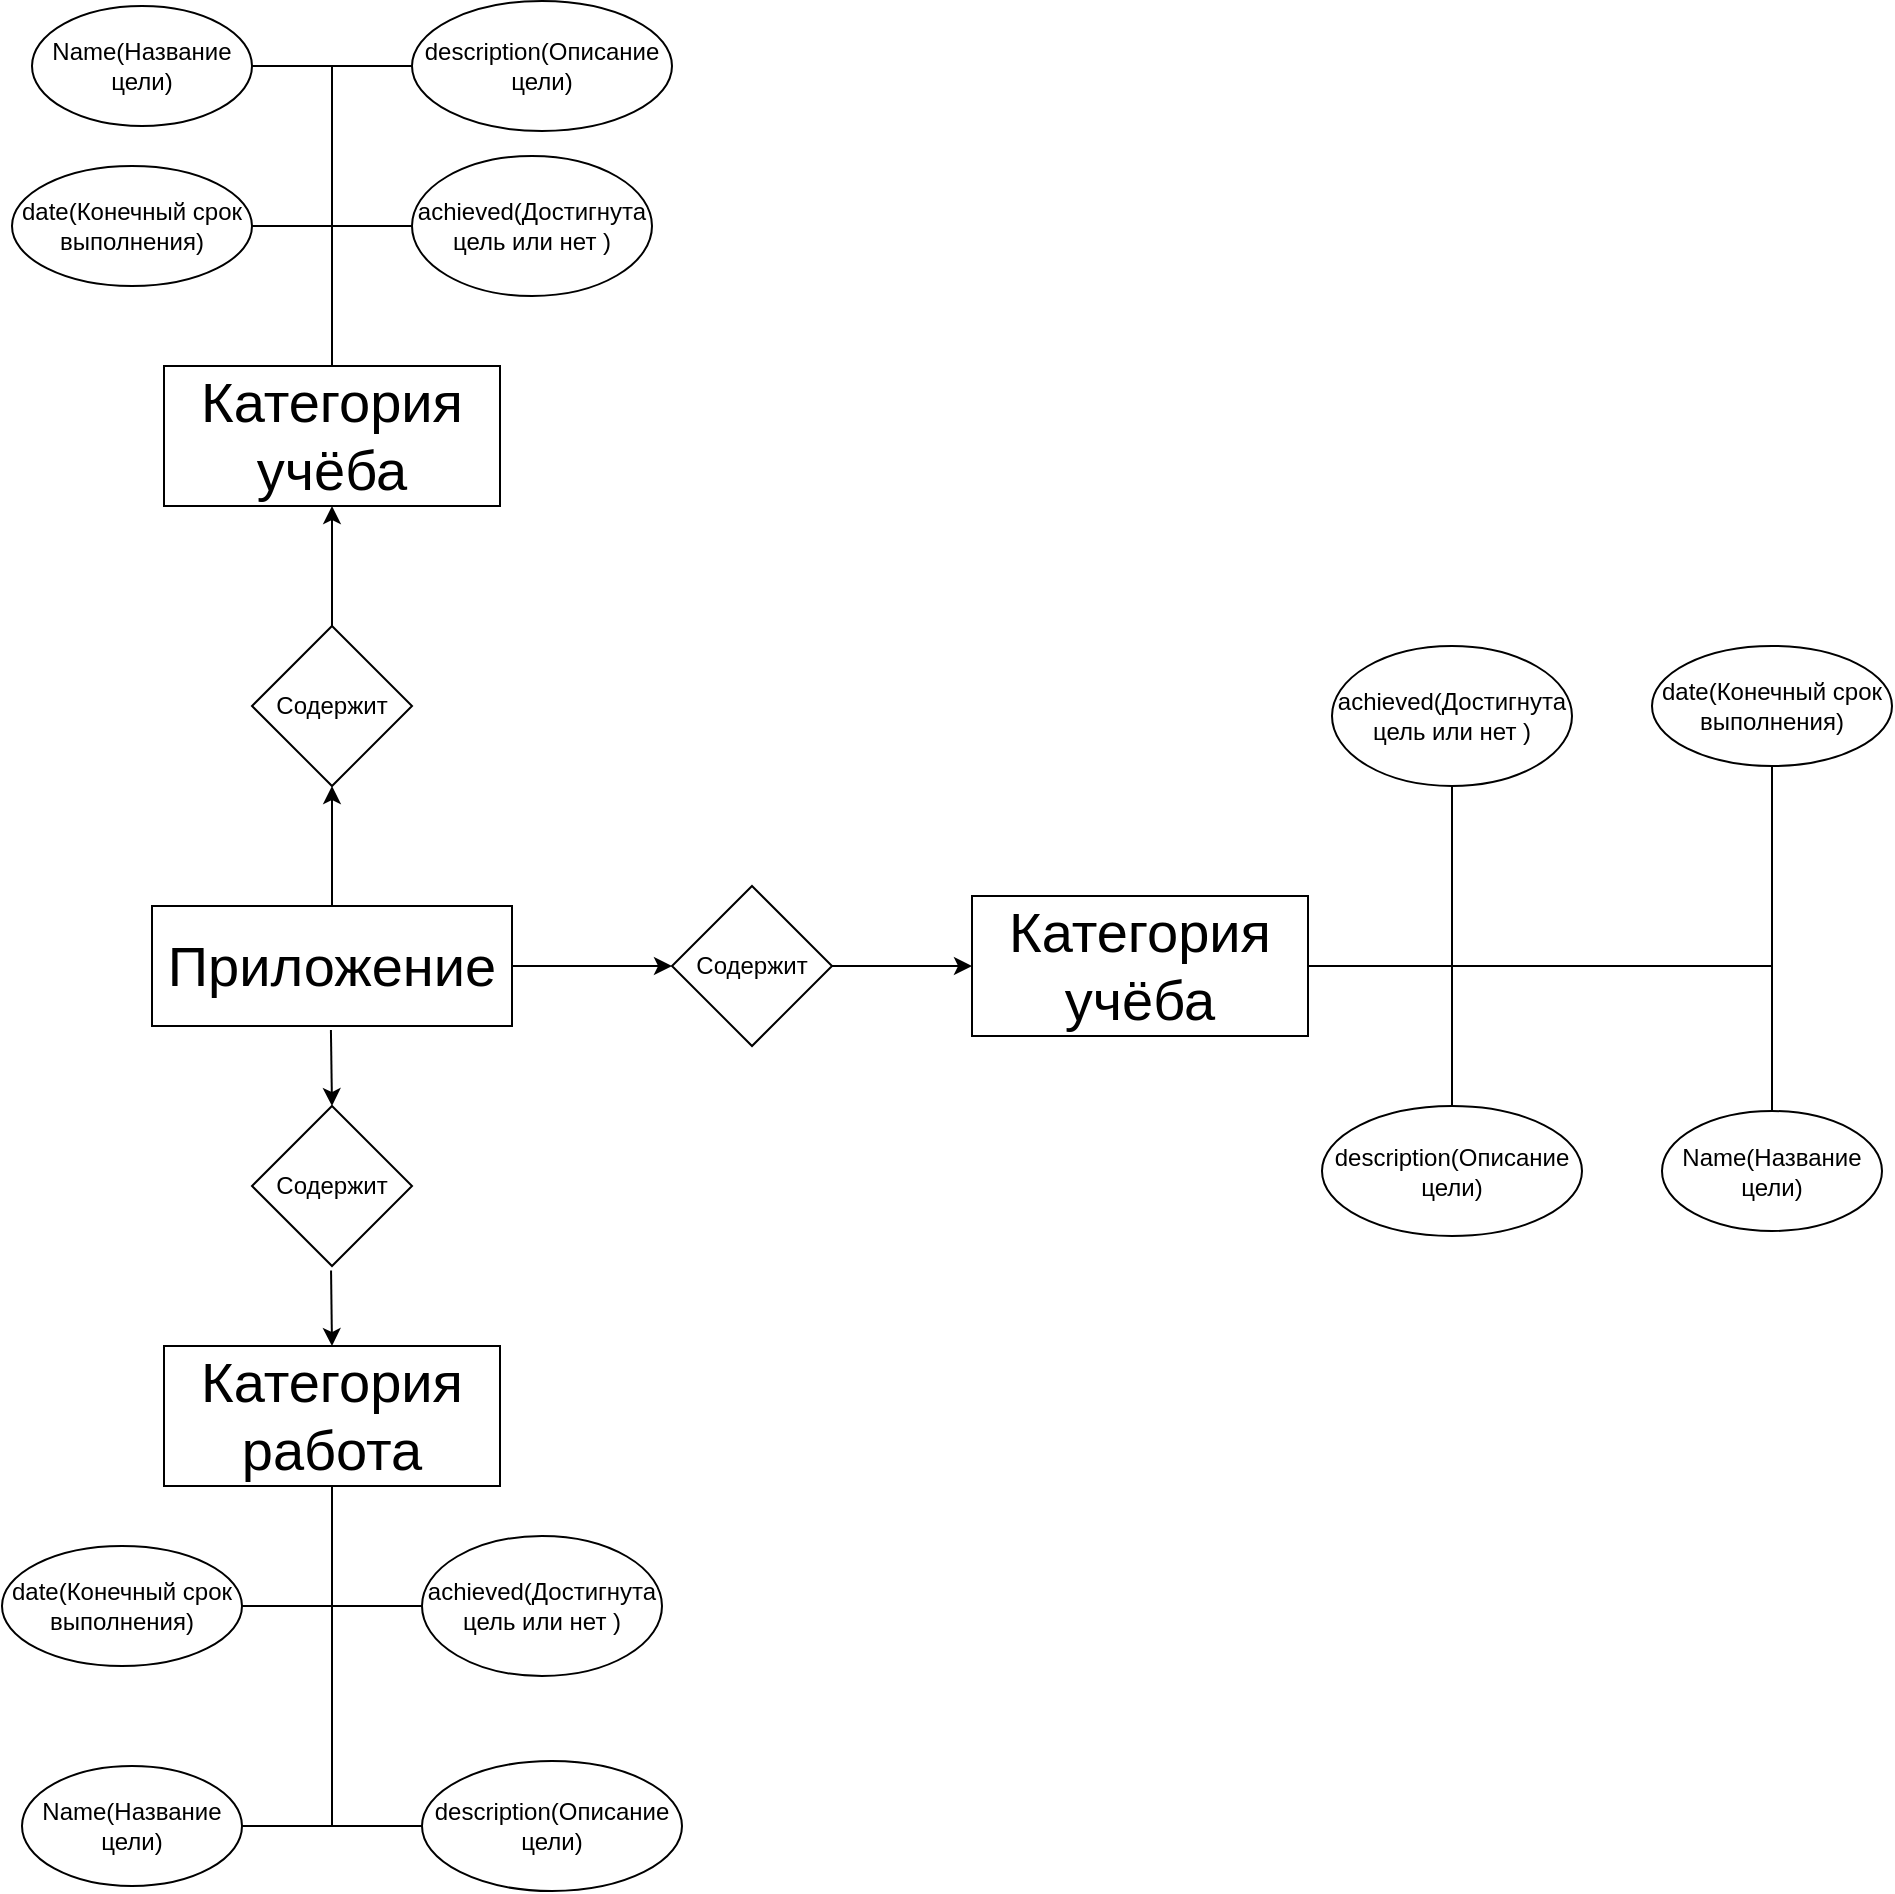 <mxfile version="22.0.0" type="device">
  <diagram name="Страница — 1" id="kP5PlZxaw1a1sDu8tycv">
    <mxGraphModel dx="2228" dy="1328" grid="1" gridSize="10" guides="1" tooltips="1" connect="1" arrows="1" fold="1" page="1" pageScale="1" pageWidth="827" pageHeight="1169" math="0" shadow="0">
      <root>
        <mxCell id="0" />
        <mxCell id="1" parent="0" />
        <mxCell id="xqILQ0OCF1nFSQp99obz-2" value="&lt;font style=&quot;font-size: 28px;&quot;&gt;Приложение&lt;/font&gt;" style="rounded=0;whiteSpace=wrap;html=1;" vertex="1" parent="1">
          <mxGeometry x="310" y="500" width="180" height="60" as="geometry" />
        </mxCell>
        <mxCell id="xqILQ0OCF1nFSQp99obz-4" value="Содержит" style="rhombus;whiteSpace=wrap;html=1;" vertex="1" parent="1">
          <mxGeometry x="360" y="360" width="80" height="80" as="geometry" />
        </mxCell>
        <mxCell id="xqILQ0OCF1nFSQp99obz-7" value="" style="endArrow=classic;html=1;rounded=0;exitX=0.5;exitY=0;exitDx=0;exitDy=0;entryX=0.5;entryY=1;entryDx=0;entryDy=0;" edge="1" parent="1" source="xqILQ0OCF1nFSQp99obz-2" target="xqILQ0OCF1nFSQp99obz-4">
          <mxGeometry width="50" height="50" relative="1" as="geometry">
            <mxPoint x="370" y="470" as="sourcePoint" />
            <mxPoint x="420" y="420" as="targetPoint" />
          </mxGeometry>
        </mxCell>
        <mxCell id="xqILQ0OCF1nFSQp99obz-8" value="" style="endArrow=classic;html=1;rounded=0;exitX=0.5;exitY=0;exitDx=0;exitDy=0;" edge="1" parent="1" source="xqILQ0OCF1nFSQp99obz-4">
          <mxGeometry width="50" height="50" relative="1" as="geometry">
            <mxPoint x="210" y="370" as="sourcePoint" />
            <mxPoint x="400" y="300" as="targetPoint" />
          </mxGeometry>
        </mxCell>
        <mxCell id="xqILQ0OCF1nFSQp99obz-9" value="&lt;font style=&quot;font-size: 28px;&quot;&gt;Категория учёба&lt;/font&gt;" style="rounded=0;whiteSpace=wrap;html=1;" vertex="1" parent="1">
          <mxGeometry x="316" y="230" width="168" height="70" as="geometry" />
        </mxCell>
        <mxCell id="xqILQ0OCF1nFSQp99obz-10" value="" style="endArrow=none;html=1;rounded=0;exitX=0.5;exitY=0;exitDx=0;exitDy=0;" edge="1" parent="1" source="xqILQ0OCF1nFSQp99obz-9">
          <mxGeometry width="50" height="50" relative="1" as="geometry">
            <mxPoint x="350" y="220" as="sourcePoint" />
            <mxPoint x="400" y="80" as="targetPoint" />
          </mxGeometry>
        </mxCell>
        <mxCell id="xqILQ0OCF1nFSQp99obz-11" value="" style="endArrow=none;html=1;rounded=0;" edge="1" parent="1">
          <mxGeometry width="50" height="50" relative="1" as="geometry">
            <mxPoint x="360" y="80" as="sourcePoint" />
            <mxPoint x="400" y="80" as="targetPoint" />
          </mxGeometry>
        </mxCell>
        <mxCell id="xqILQ0OCF1nFSQp99obz-12" value="Name(Название цели)" style="ellipse;whiteSpace=wrap;html=1;" vertex="1" parent="1">
          <mxGeometry x="250" y="50" width="110" height="60" as="geometry" />
        </mxCell>
        <mxCell id="xqILQ0OCF1nFSQp99obz-19" value="" style="endArrow=none;html=1;rounded=0;" edge="1" parent="1" target="xqILQ0OCF1nFSQp99obz-20">
          <mxGeometry width="50" height="50" relative="1" as="geometry">
            <mxPoint x="400" y="80" as="sourcePoint" />
            <mxPoint x="450" y="80" as="targetPoint" />
          </mxGeometry>
        </mxCell>
        <mxCell id="xqILQ0OCF1nFSQp99obz-20" value="description(Описание цели)" style="ellipse;whiteSpace=wrap;html=1;" vertex="1" parent="1">
          <mxGeometry x="440" y="47.5" width="130" height="65" as="geometry" />
        </mxCell>
        <mxCell id="xqILQ0OCF1nFSQp99obz-21" value="date(Конечный срок выполнения)" style="ellipse;whiteSpace=wrap;html=1;" vertex="1" parent="1">
          <mxGeometry x="240" y="130" width="120" height="60" as="geometry" />
        </mxCell>
        <mxCell id="xqILQ0OCF1nFSQp99obz-22" value="" style="endArrow=none;html=1;rounded=0;exitX=1;exitY=0.5;exitDx=0;exitDy=0;" edge="1" parent="1" source="xqILQ0OCF1nFSQp99obz-21">
          <mxGeometry width="50" height="50" relative="1" as="geometry">
            <mxPoint x="380" y="180" as="sourcePoint" />
            <mxPoint x="400" y="160" as="targetPoint" />
          </mxGeometry>
        </mxCell>
        <mxCell id="xqILQ0OCF1nFSQp99obz-23" value="achieved(Достигнута цель или нет )" style="ellipse;whiteSpace=wrap;html=1;" vertex="1" parent="1">
          <mxGeometry x="440" y="125" width="120" height="70" as="geometry" />
        </mxCell>
        <mxCell id="xqILQ0OCF1nFSQp99obz-24" value="" style="endArrow=none;html=1;rounded=0;entryX=0;entryY=0.5;entryDx=0;entryDy=0;" edge="1" parent="1" target="xqILQ0OCF1nFSQp99obz-23">
          <mxGeometry width="50" height="50" relative="1" as="geometry">
            <mxPoint x="400" y="160" as="sourcePoint" />
            <mxPoint x="430" y="140" as="targetPoint" />
          </mxGeometry>
        </mxCell>
        <mxCell id="xqILQ0OCF1nFSQp99obz-25" value="Содержит" style="rhombus;whiteSpace=wrap;html=1;" vertex="1" parent="1">
          <mxGeometry x="360" y="600" width="80" height="80" as="geometry" />
        </mxCell>
        <mxCell id="xqILQ0OCF1nFSQp99obz-27" value="&lt;font style=&quot;font-size: 28px;&quot;&gt;Категория работа&lt;br&gt;&lt;/font&gt;" style="rounded=0;whiteSpace=wrap;html=1;" vertex="1" parent="1">
          <mxGeometry x="316" y="720" width="168" height="70" as="geometry" />
        </mxCell>
        <mxCell id="xqILQ0OCF1nFSQp99obz-30" value="Name(Название цели)" style="ellipse;whiteSpace=wrap;html=1;" vertex="1" parent="1">
          <mxGeometry x="245" y="930" width="110" height="60" as="geometry" />
        </mxCell>
        <mxCell id="xqILQ0OCF1nFSQp99obz-32" value="description(Описание цели)" style="ellipse;whiteSpace=wrap;html=1;" vertex="1" parent="1">
          <mxGeometry x="445" y="927.5" width="130" height="65" as="geometry" />
        </mxCell>
        <mxCell id="xqILQ0OCF1nFSQp99obz-33" value="date(Конечный срок выполнения)" style="ellipse;whiteSpace=wrap;html=1;" vertex="1" parent="1">
          <mxGeometry x="235" y="820" width="120" height="60" as="geometry" />
        </mxCell>
        <mxCell id="xqILQ0OCF1nFSQp99obz-35" value="achieved(Достигнута цель или нет )" style="ellipse;whiteSpace=wrap;html=1;" vertex="1" parent="1">
          <mxGeometry x="445" y="815" width="120" height="70" as="geometry" />
        </mxCell>
        <mxCell id="xqILQ0OCF1nFSQp99obz-37" value="Содержит" style="rhombus;whiteSpace=wrap;html=1;" vertex="1" parent="1">
          <mxGeometry x="570" y="490" width="80" height="80" as="geometry" />
        </mxCell>
        <mxCell id="xqILQ0OCF1nFSQp99obz-38" value="&lt;font style=&quot;font-size: 28px;&quot;&gt;Категория учёба&lt;/font&gt;" style="rounded=0;whiteSpace=wrap;html=1;" vertex="1" parent="1">
          <mxGeometry x="720" y="495" width="168" height="70" as="geometry" />
        </mxCell>
        <mxCell id="xqILQ0OCF1nFSQp99obz-39" value="Name(Название цели)" style="ellipse;whiteSpace=wrap;html=1;" vertex="1" parent="1">
          <mxGeometry x="1065" y="602.5" width="110" height="60" as="geometry" />
        </mxCell>
        <mxCell id="xqILQ0OCF1nFSQp99obz-40" value="description(Описание цели)" style="ellipse;whiteSpace=wrap;html=1;" vertex="1" parent="1">
          <mxGeometry x="895" y="600" width="130" height="65" as="geometry" />
        </mxCell>
        <mxCell id="xqILQ0OCF1nFSQp99obz-41" value="date(Конечный срок выполнения)" style="ellipse;whiteSpace=wrap;html=1;" vertex="1" parent="1">
          <mxGeometry x="1060" y="370" width="120" height="60" as="geometry" />
        </mxCell>
        <mxCell id="xqILQ0OCF1nFSQp99obz-42" value="achieved(Достигнута цель или нет )" style="ellipse;whiteSpace=wrap;html=1;" vertex="1" parent="1">
          <mxGeometry x="900" y="370" width="120" height="70" as="geometry" />
        </mxCell>
        <mxCell id="xqILQ0OCF1nFSQp99obz-44" value="" style="endArrow=classic;html=1;rounded=0;exitX=0.497;exitY=1.033;exitDx=0;exitDy=0;exitPerimeter=0;entryX=0.5;entryY=0;entryDx=0;entryDy=0;" edge="1" parent="1" source="xqILQ0OCF1nFSQp99obz-2" target="xqILQ0OCF1nFSQp99obz-25">
          <mxGeometry width="50" height="50" relative="1" as="geometry">
            <mxPoint x="400" y="650" as="sourcePoint" />
            <mxPoint x="450" y="600" as="targetPoint" />
          </mxGeometry>
        </mxCell>
        <mxCell id="xqILQ0OCF1nFSQp99obz-45" value="" style="endArrow=classic;html=1;rounded=0;exitX=0.494;exitY=1.028;exitDx=0;exitDy=0;exitPerimeter=0;entryX=0.5;entryY=0;entryDx=0;entryDy=0;" edge="1" parent="1" source="xqILQ0OCF1nFSQp99obz-25" target="xqILQ0OCF1nFSQp99obz-27">
          <mxGeometry width="50" height="50" relative="1" as="geometry">
            <mxPoint x="400" y="730" as="sourcePoint" />
            <mxPoint x="450" y="680" as="targetPoint" />
          </mxGeometry>
        </mxCell>
        <mxCell id="xqILQ0OCF1nFSQp99obz-46" value="" style="endArrow=none;html=1;rounded=0;entryX=0.5;entryY=1;entryDx=0;entryDy=0;" edge="1" parent="1" target="xqILQ0OCF1nFSQp99obz-27">
          <mxGeometry width="50" height="50" relative="1" as="geometry">
            <mxPoint x="400" y="960" as="sourcePoint" />
            <mxPoint x="430" y="790" as="targetPoint" />
          </mxGeometry>
        </mxCell>
        <mxCell id="xqILQ0OCF1nFSQp99obz-47" value="" style="endArrow=none;html=1;rounded=0;exitX=1;exitY=0.5;exitDx=0;exitDy=0;" edge="1" parent="1" source="xqILQ0OCF1nFSQp99obz-33">
          <mxGeometry width="50" height="50" relative="1" as="geometry">
            <mxPoint x="420" y="850" as="sourcePoint" />
            <mxPoint x="400" y="850" as="targetPoint" />
          </mxGeometry>
        </mxCell>
        <mxCell id="xqILQ0OCF1nFSQp99obz-48" value="" style="endArrow=none;html=1;rounded=0;entryX=0;entryY=0.5;entryDx=0;entryDy=0;" edge="1" parent="1" target="xqILQ0OCF1nFSQp99obz-35">
          <mxGeometry width="50" height="50" relative="1" as="geometry">
            <mxPoint x="400" y="850" as="sourcePoint" />
            <mxPoint x="470" y="800" as="targetPoint" />
          </mxGeometry>
        </mxCell>
        <mxCell id="xqILQ0OCF1nFSQp99obz-49" value="" style="endArrow=none;html=1;rounded=0;exitX=1;exitY=0.5;exitDx=0;exitDy=0;" edge="1" parent="1" source="xqILQ0OCF1nFSQp99obz-30">
          <mxGeometry width="50" height="50" relative="1" as="geometry">
            <mxPoint x="420" y="900" as="sourcePoint" />
            <mxPoint x="400" y="960" as="targetPoint" />
          </mxGeometry>
        </mxCell>
        <mxCell id="xqILQ0OCF1nFSQp99obz-50" value="" style="endArrow=none;html=1;rounded=0;entryX=0;entryY=0.5;entryDx=0;entryDy=0;" edge="1" parent="1" target="xqILQ0OCF1nFSQp99obz-32">
          <mxGeometry width="50" height="50" relative="1" as="geometry">
            <mxPoint x="400" y="960" as="sourcePoint" />
            <mxPoint x="470" y="850" as="targetPoint" />
          </mxGeometry>
        </mxCell>
        <mxCell id="xqILQ0OCF1nFSQp99obz-51" value="" style="endArrow=classic;html=1;rounded=0;exitX=1;exitY=0.5;exitDx=0;exitDy=0;entryX=0;entryY=0.5;entryDx=0;entryDy=0;" edge="1" parent="1" source="xqILQ0OCF1nFSQp99obz-2" target="xqILQ0OCF1nFSQp99obz-37">
          <mxGeometry width="50" height="50" relative="1" as="geometry">
            <mxPoint x="610" y="610" as="sourcePoint" />
            <mxPoint x="660" y="560" as="targetPoint" />
          </mxGeometry>
        </mxCell>
        <mxCell id="xqILQ0OCF1nFSQp99obz-53" value="" style="endArrow=classic;html=1;rounded=0;exitX=1;exitY=0.5;exitDx=0;exitDy=0;entryX=0;entryY=0.5;entryDx=0;entryDy=0;" edge="1" parent="1" source="xqILQ0OCF1nFSQp99obz-37" target="xqILQ0OCF1nFSQp99obz-38">
          <mxGeometry width="50" height="50" relative="1" as="geometry">
            <mxPoint x="580" y="480" as="sourcePoint" />
            <mxPoint x="630" y="430" as="targetPoint" />
          </mxGeometry>
        </mxCell>
        <mxCell id="xqILQ0OCF1nFSQp99obz-54" value="" style="endArrow=none;html=1;rounded=0;exitX=1;exitY=0.5;exitDx=0;exitDy=0;" edge="1" parent="1" source="xqILQ0OCF1nFSQp99obz-38">
          <mxGeometry width="50" height="50" relative="1" as="geometry">
            <mxPoint x="820" y="480" as="sourcePoint" />
            <mxPoint x="1120" y="530" as="targetPoint" />
          </mxGeometry>
        </mxCell>
        <mxCell id="xqILQ0OCF1nFSQp99obz-55" value="" style="endArrow=none;html=1;rounded=0;entryX=0.5;entryY=1;entryDx=0;entryDy=0;" edge="1" parent="1" target="xqILQ0OCF1nFSQp99obz-42">
          <mxGeometry width="50" height="50" relative="1" as="geometry">
            <mxPoint x="960" y="530" as="sourcePoint" />
            <mxPoint x="990" y="430" as="targetPoint" />
          </mxGeometry>
        </mxCell>
        <mxCell id="xqILQ0OCF1nFSQp99obz-56" value="" style="endArrow=none;html=1;rounded=0;entryX=0.5;entryY=1;entryDx=0;entryDy=0;" edge="1" parent="1" target="xqILQ0OCF1nFSQp99obz-41">
          <mxGeometry width="50" height="50" relative="1" as="geometry">
            <mxPoint x="1120" y="530" as="sourcePoint" />
            <mxPoint x="1119" y="433" as="targetPoint" />
          </mxGeometry>
        </mxCell>
        <mxCell id="xqILQ0OCF1nFSQp99obz-57" value="" style="endArrow=none;html=1;rounded=0;exitX=0.5;exitY=0;exitDx=0;exitDy=0;" edge="1" parent="1" source="xqILQ0OCF1nFSQp99obz-39">
          <mxGeometry width="50" height="50" relative="1" as="geometry">
            <mxPoint x="1060" y="610" as="sourcePoint" />
            <mxPoint x="1120" y="530" as="targetPoint" />
          </mxGeometry>
        </mxCell>
        <mxCell id="xqILQ0OCF1nFSQp99obz-58" value="" style="endArrow=none;html=1;rounded=0;exitX=0.5;exitY=0;exitDx=0;exitDy=0;" edge="1" parent="1" source="xqILQ0OCF1nFSQp99obz-40">
          <mxGeometry width="50" height="50" relative="1" as="geometry">
            <mxPoint x="1060" y="610" as="sourcePoint" />
            <mxPoint x="960" y="530" as="targetPoint" />
          </mxGeometry>
        </mxCell>
      </root>
    </mxGraphModel>
  </diagram>
</mxfile>
